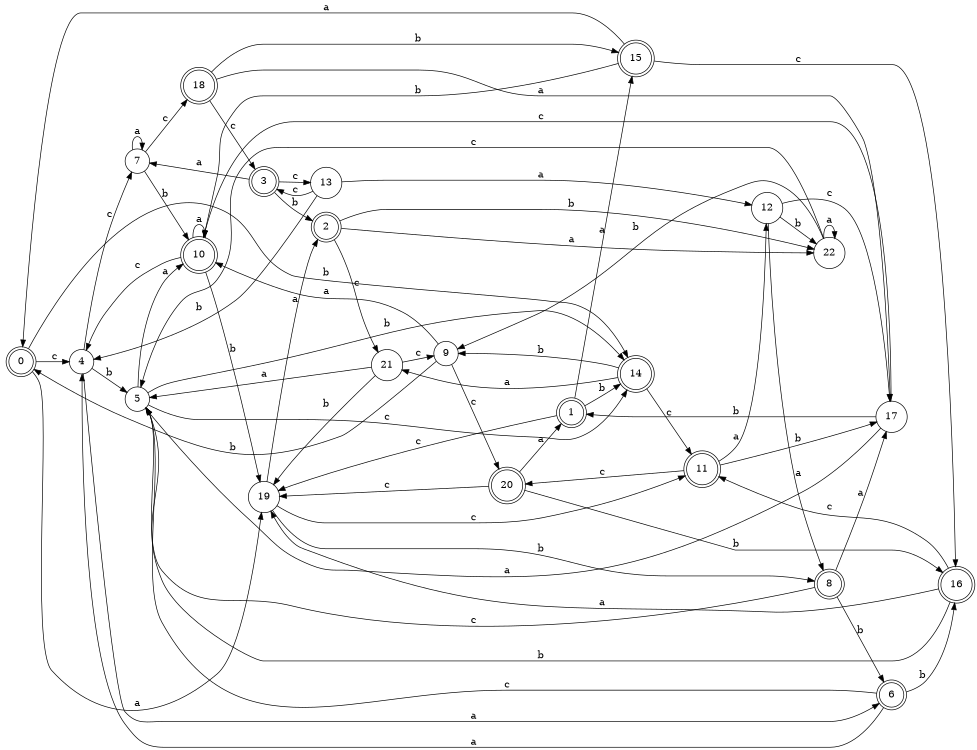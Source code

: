 digraph n19_9 {
__start0 [label="" shape="none"];

rankdir=LR;
size="8,5";

s0 [style="rounded,filled", color="black", fillcolor="white" shape="doublecircle", label="0"];
s1 [style="rounded,filled", color="black", fillcolor="white" shape="doublecircle", label="1"];
s2 [style="rounded,filled", color="black", fillcolor="white" shape="doublecircle", label="2"];
s3 [style="rounded,filled", color="black", fillcolor="white" shape="doublecircle", label="3"];
s4 [style="filled", color="black", fillcolor="white" shape="circle", label="4"];
s5 [style="filled", color="black", fillcolor="white" shape="circle", label="5"];
s6 [style="rounded,filled", color="black", fillcolor="white" shape="doublecircle", label="6"];
s7 [style="filled", color="black", fillcolor="white" shape="circle", label="7"];
s8 [style="rounded,filled", color="black", fillcolor="white" shape="doublecircle", label="8"];
s9 [style="filled", color="black", fillcolor="white" shape="circle", label="9"];
s10 [style="rounded,filled", color="black", fillcolor="white" shape="doublecircle", label="10"];
s11 [style="rounded,filled", color="black", fillcolor="white" shape="doublecircle", label="11"];
s12 [style="filled", color="black", fillcolor="white" shape="circle", label="12"];
s13 [style="filled", color="black", fillcolor="white" shape="circle", label="13"];
s14 [style="rounded,filled", color="black", fillcolor="white" shape="doublecircle", label="14"];
s15 [style="rounded,filled", color="black", fillcolor="white" shape="doublecircle", label="15"];
s16 [style="rounded,filled", color="black", fillcolor="white" shape="doublecircle", label="16"];
s17 [style="filled", color="black", fillcolor="white" shape="circle", label="17"];
s18 [style="rounded,filled", color="black", fillcolor="white" shape="doublecircle", label="18"];
s19 [style="filled", color="black", fillcolor="white" shape="circle", label="19"];
s20 [style="rounded,filled", color="black", fillcolor="white" shape="doublecircle", label="20"];
s21 [style="filled", color="black", fillcolor="white" shape="circle", label="21"];
s22 [style="filled", color="black", fillcolor="white" shape="circle", label="22"];
s0 -> s19 [label="a"];
s0 -> s14 [label="b"];
s0 -> s4 [label="c"];
s1 -> s15 [label="a"];
s1 -> s14 [label="b"];
s1 -> s19 [label="c"];
s2 -> s22 [label="a"];
s2 -> s22 [label="b"];
s2 -> s21 [label="c"];
s3 -> s7 [label="a"];
s3 -> s2 [label="b"];
s3 -> s13 [label="c"];
s4 -> s6 [label="a"];
s4 -> s5 [label="b"];
s4 -> s7 [label="c"];
s5 -> s10 [label="a"];
s5 -> s14 [label="b"];
s5 -> s14 [label="c"];
s6 -> s4 [label="a"];
s6 -> s16 [label="b"];
s6 -> s5 [label="c"];
s7 -> s7 [label="a"];
s7 -> s10 [label="b"];
s7 -> s18 [label="c"];
s8 -> s17 [label="a"];
s8 -> s6 [label="b"];
s8 -> s5 [label="c"];
s9 -> s10 [label="a"];
s9 -> s0 [label="b"];
s9 -> s20 [label="c"];
s10 -> s10 [label="a"];
s10 -> s19 [label="b"];
s10 -> s4 [label="c"];
s11 -> s12 [label="a"];
s11 -> s17 [label="b"];
s11 -> s20 [label="c"];
s12 -> s8 [label="a"];
s12 -> s22 [label="b"];
s12 -> s17 [label="c"];
s13 -> s12 [label="a"];
s13 -> s4 [label="b"];
s13 -> s3 [label="c"];
s14 -> s21 [label="a"];
s14 -> s9 [label="b"];
s14 -> s11 [label="c"];
s15 -> s0 [label="a"];
s15 -> s10 [label="b"];
s15 -> s16 [label="c"];
s16 -> s19 [label="a"];
s16 -> s5 [label="b"];
s16 -> s11 [label="c"];
s17 -> s5 [label="a"];
s17 -> s1 [label="b"];
s17 -> s10 [label="c"];
s18 -> s17 [label="a"];
s18 -> s15 [label="b"];
s18 -> s3 [label="c"];
s19 -> s2 [label="a"];
s19 -> s8 [label="b"];
s19 -> s11 [label="c"];
s20 -> s1 [label="a"];
s20 -> s16 [label="b"];
s20 -> s19 [label="c"];
s21 -> s5 [label="a"];
s21 -> s19 [label="b"];
s21 -> s9 [label="c"];
s22 -> s22 [label="a"];
s22 -> s9 [label="b"];
s22 -> s5 [label="c"];

}